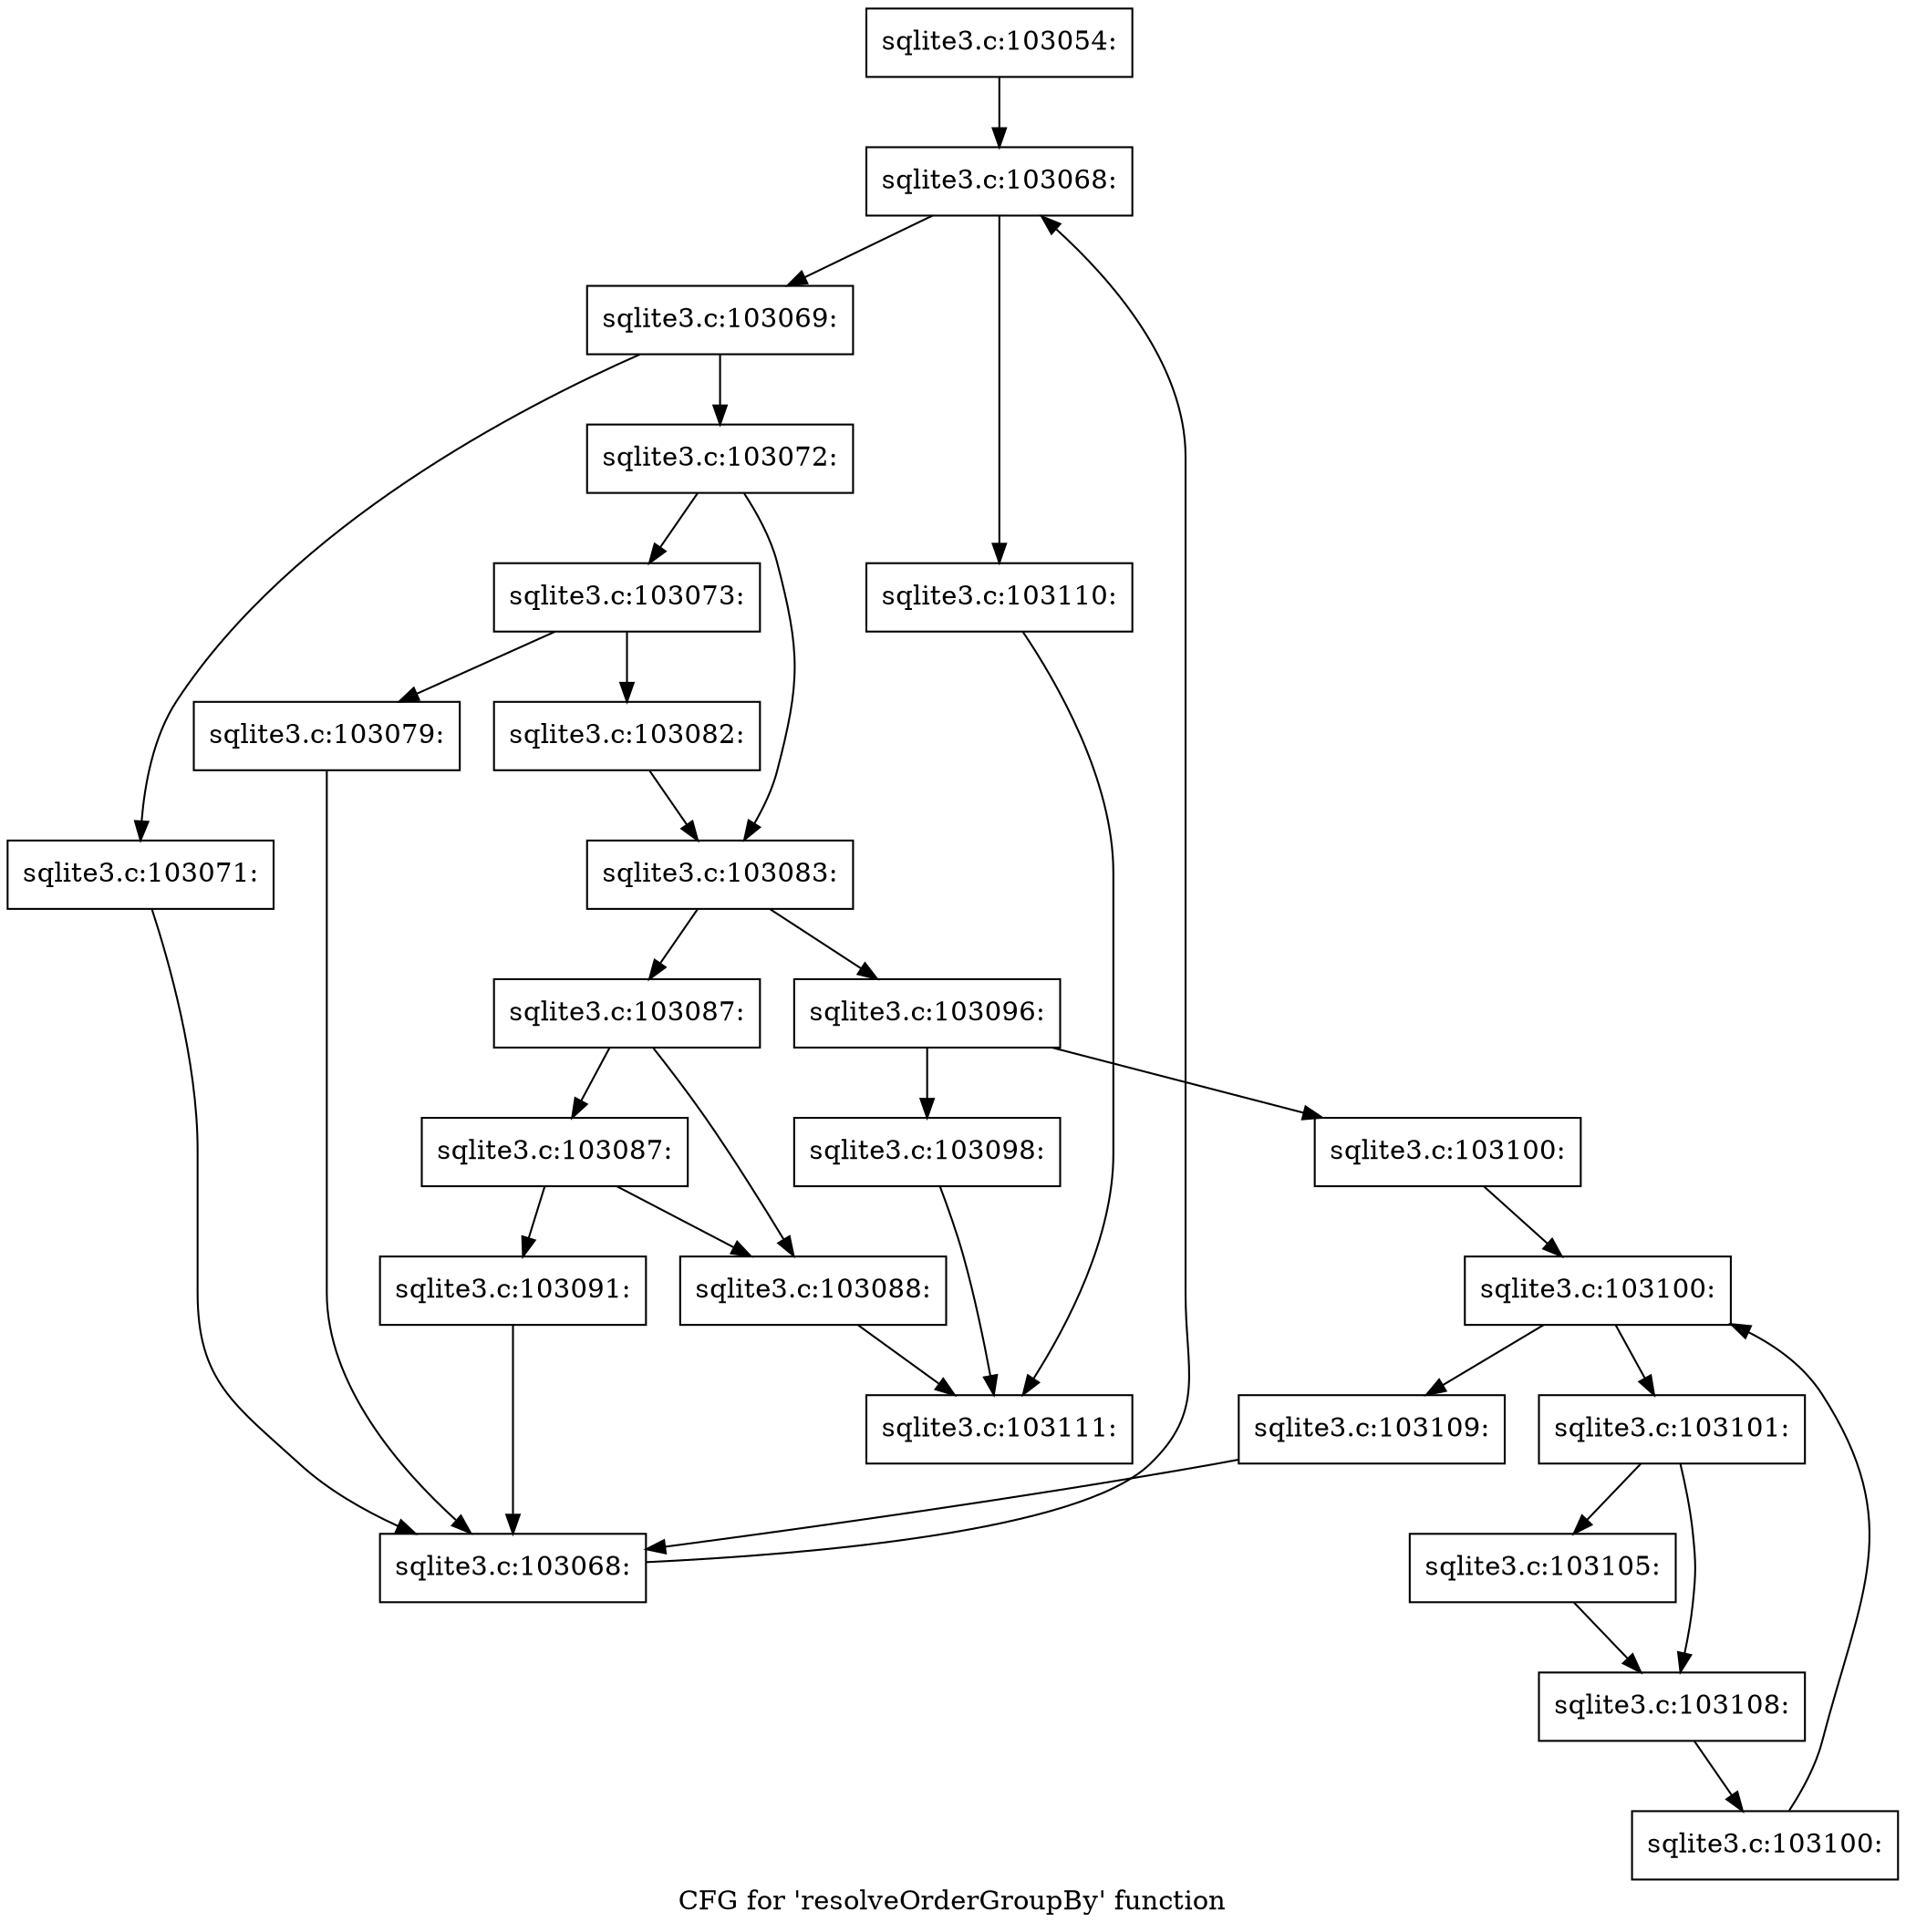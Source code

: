 digraph "CFG for 'resolveOrderGroupBy' function" {
	label="CFG for 'resolveOrderGroupBy' function";

	Node0x55c0f902d6d0 [shape=record,label="{sqlite3.c:103054:}"];
	Node0x55c0f902d6d0 -> Node0x55c0f9031a80;
	Node0x55c0f9031a80 [shape=record,label="{sqlite3.c:103068:}"];
	Node0x55c0f9031a80 -> Node0x55c0f9031ca0;
	Node0x55c0f9031a80 -> Node0x55c0f9031560;
	Node0x55c0f9031ca0 [shape=record,label="{sqlite3.c:103069:}"];
	Node0x55c0f9031ca0 -> Node0x55c0f9032c80;
	Node0x55c0f9031ca0 -> Node0x55c0f9032cd0;
	Node0x55c0f9032c80 [shape=record,label="{sqlite3.c:103071:}"];
	Node0x55c0f9032c80 -> Node0x55c0f9031c10;
	Node0x55c0f9032cd0 [shape=record,label="{sqlite3.c:103072:}"];
	Node0x55c0f9032cd0 -> Node0x55c0f9033040;
	Node0x55c0f9032cd0 -> Node0x55c0f9033090;
	Node0x55c0f9033040 [shape=record,label="{sqlite3.c:103073:}"];
	Node0x55c0f9033040 -> Node0x55c0f5f03b40;
	Node0x55c0f9033040 -> Node0x55c0f9033d10;
	Node0x55c0f5f03b40 [shape=record,label="{sqlite3.c:103079:}"];
	Node0x55c0f5f03b40 -> Node0x55c0f9031c10;
	Node0x55c0f9033d10 [shape=record,label="{sqlite3.c:103082:}"];
	Node0x55c0f9033d10 -> Node0x55c0f9033090;
	Node0x55c0f9033090 [shape=record,label="{sqlite3.c:103083:}"];
	Node0x55c0f9033090 -> Node0x55c0f9034860;
	Node0x55c0f9033090 -> Node0x55c0f90348b0;
	Node0x55c0f9034860 [shape=record,label="{sqlite3.c:103087:}"];
	Node0x55c0f9034860 -> Node0x55c0f5f0db10;
	Node0x55c0f9034860 -> Node0x55c0f9035370;
	Node0x55c0f9035370 [shape=record,label="{sqlite3.c:103087:}"];
	Node0x55c0f9035370 -> Node0x55c0f5f0db10;
	Node0x55c0f9035370 -> Node0x55c0f9034f70;
	Node0x55c0f5f0db10 [shape=record,label="{sqlite3.c:103088:}"];
	Node0x55c0f5f0db10 -> Node0x55c0f902d850;
	Node0x55c0f9034f70 [shape=record,label="{sqlite3.c:103091:}"];
	Node0x55c0f9034f70 -> Node0x55c0f9031c10;
	Node0x55c0f90348b0 [shape=record,label="{sqlite3.c:103096:}"];
	Node0x55c0f90348b0 -> Node0x55c0f5f03be0;
	Node0x55c0f90348b0 -> Node0x55c0f90366d0;
	Node0x55c0f5f03be0 [shape=record,label="{sqlite3.c:103098:}"];
	Node0x55c0f5f03be0 -> Node0x55c0f902d850;
	Node0x55c0f90366d0 [shape=record,label="{sqlite3.c:103100:}"];
	Node0x55c0f90366d0 -> Node0x55c0f9036f00;
	Node0x55c0f9036f00 [shape=record,label="{sqlite3.c:103100:}"];
	Node0x55c0f9036f00 -> Node0x55c0f9037120;
	Node0x55c0f9036f00 -> Node0x55c0f9036d50;
	Node0x55c0f9037120 [shape=record,label="{sqlite3.c:103101:}"];
	Node0x55c0f9037120 -> Node0x55c0f9037860;
	Node0x55c0f9037120 -> Node0x55c0f90378b0;
	Node0x55c0f9037860 [shape=record,label="{sqlite3.c:103105:}"];
	Node0x55c0f9037860 -> Node0x55c0f90378b0;
	Node0x55c0f90378b0 [shape=record,label="{sqlite3.c:103108:}"];
	Node0x55c0f90378b0 -> Node0x55c0f9037090;
	Node0x55c0f9037090 [shape=record,label="{sqlite3.c:103100:}"];
	Node0x55c0f9037090 -> Node0x55c0f9036f00;
	Node0x55c0f9036d50 [shape=record,label="{sqlite3.c:103109:}"];
	Node0x55c0f9036d50 -> Node0x55c0f9031c10;
	Node0x55c0f9031c10 [shape=record,label="{sqlite3.c:103068:}"];
	Node0x55c0f9031c10 -> Node0x55c0f9031a80;
	Node0x55c0f9031560 [shape=record,label="{sqlite3.c:103110:}"];
	Node0x55c0f9031560 -> Node0x55c0f902d850;
	Node0x55c0f902d850 [shape=record,label="{sqlite3.c:103111:}"];
}
